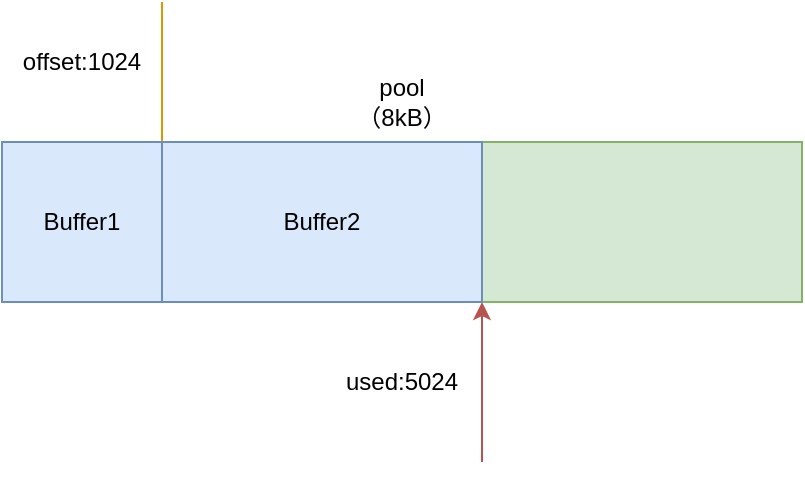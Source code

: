 <mxfile version="12.4.2" type="device" pages="1"><diagram id="WGmjl4oaMOGXd8MEua1A" name="Page-1"><mxGraphModel dx="946" dy="611" grid="1" gridSize="10" guides="1" tooltips="1" connect="1" arrows="1" fold="1" page="1" pageScale="1" pageWidth="827" pageHeight="1169" math="0" shadow="0"><root><mxCell id="0"/><mxCell id="1" parent="0"/><mxCell id="lt1pO1lqcfK6WuaKpXIa-4" value="" style="rounded=0;whiteSpace=wrap;html=1;fillColor=#d5e8d4;strokeColor=#82b366;" vertex="1" parent="1"><mxGeometry x="200" y="80" width="400" height="80" as="geometry"/></mxCell><mxCell id="lt1pO1lqcfK6WuaKpXIa-5" value="" style="endArrow=classic;html=1;fillColor=#f8cecc;strokeColor=#b85450;entryX=1;entryY=1;entryDx=0;entryDy=0;" edge="1" parent="1" target="lt1pO1lqcfK6WuaKpXIa-12"><mxGeometry width="50" height="50" relative="1" as="geometry"><mxPoint x="440" y="240" as="sourcePoint"/><mxPoint x="450" y="162" as="targetPoint"/></mxGeometry></mxCell><mxCell id="lt1pO1lqcfK6WuaKpXIa-6" value="used:5024" style="text;html=1;strokeColor=none;fillColor=none;align=center;verticalAlign=middle;whiteSpace=wrap;rounded=0;" vertex="1" parent="1"><mxGeometry x="380" y="190" width="40" height="20" as="geometry"/></mxCell><mxCell id="lt1pO1lqcfK6WuaKpXIa-7" value="pool（8kB）" style="text;html=1;strokeColor=none;fillColor=none;align=center;verticalAlign=middle;whiteSpace=wrap;rounded=0;" vertex="1" parent="1"><mxGeometry x="380" y="50" width="40" height="20" as="geometry"/></mxCell><mxCell id="lt1pO1lqcfK6WuaKpXIa-9" value="" style="endArrow=none;html=1;exitX=1;exitY=0;exitDx=0;exitDy=0;fillColor=#ffe6cc;strokeColor=#d79b00;" edge="1" parent="1" source="lt1pO1lqcfK6WuaKpXIa-11"><mxGeometry width="50" height="50" relative="1" as="geometry"><mxPoint x="210" y="60" as="sourcePoint"/><mxPoint x="280" y="10" as="targetPoint"/></mxGeometry></mxCell><mxCell id="lt1pO1lqcfK6WuaKpXIa-10" value="offset:1024" style="text;html=1;strokeColor=none;fillColor=none;align=center;verticalAlign=middle;whiteSpace=wrap;rounded=0;" vertex="1" parent="1"><mxGeometry x="220" y="30" width="40" height="20" as="geometry"/></mxCell><mxCell id="lt1pO1lqcfK6WuaKpXIa-11" value="Buffer1" style="rounded=0;whiteSpace=wrap;html=1;fillColor=#dae8fc;strokeColor=#6c8ebf;" vertex="1" parent="1"><mxGeometry x="200" y="80" width="80" height="80" as="geometry"/></mxCell><mxCell id="lt1pO1lqcfK6WuaKpXIa-12" value="Buffer2" style="rounded=0;whiteSpace=wrap;html=1;fillColor=#dae8fc;strokeColor=#6c8ebf;" vertex="1" parent="1"><mxGeometry x="280" y="80" width="160" height="80" as="geometry"/></mxCell></root></mxGraphModel></diagram></mxfile>
